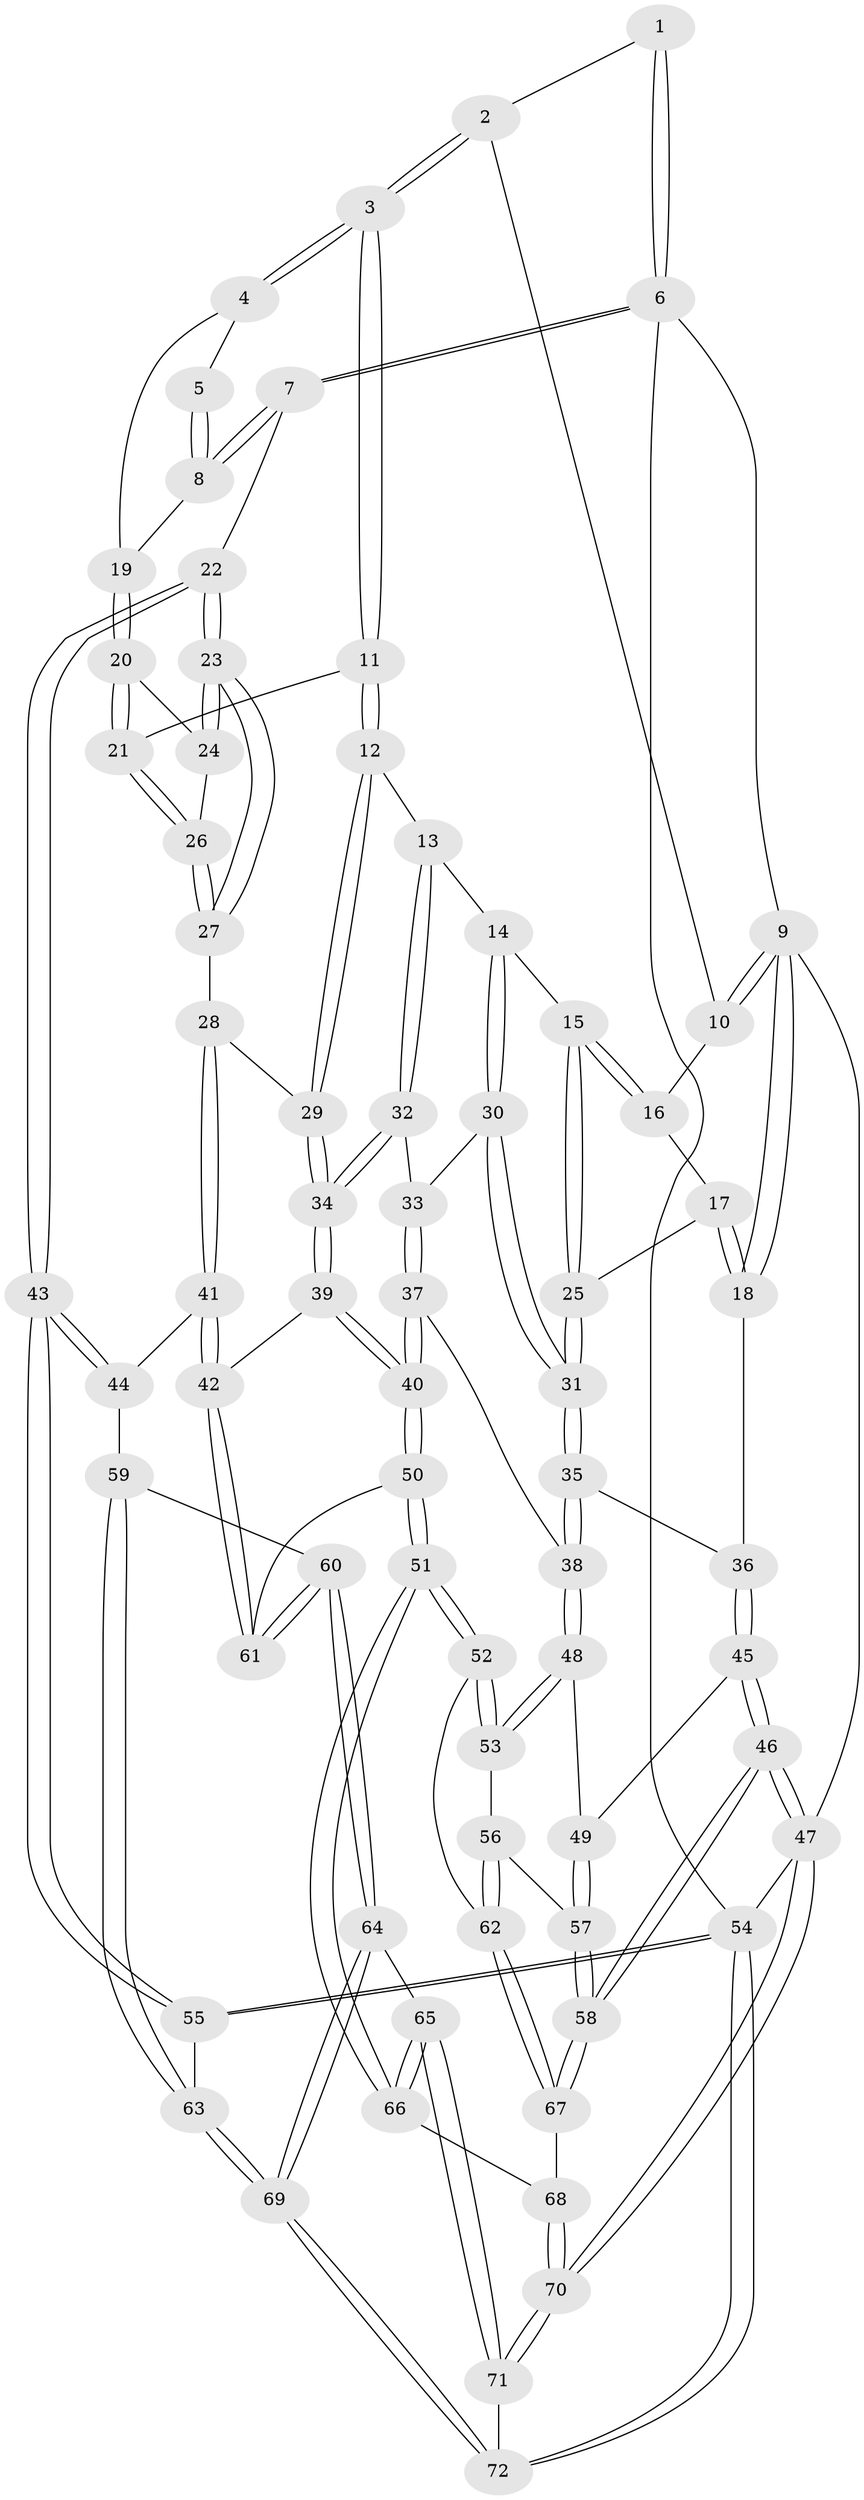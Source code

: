 // coarse degree distribution, {3: 0.6666666666666666, 4: 0.29411764705882354, 2: 0.0392156862745098}
// Generated by graph-tools (version 1.1) at 2025/38/03/04/25 23:38:29]
// undirected, 72 vertices, 177 edges
graph export_dot {
  node [color=gray90,style=filled];
  1 [pos="+1+0"];
  2 [pos="+0.6643389822109587+0"];
  3 [pos="+0.6810683267307079+0.103780020419557"];
  4 [pos="+0.8806273524628851+0.05919085954691594"];
  5 [pos="+0.9231567509775825+0"];
  6 [pos="+1+0"];
  7 [pos="+1+0.055821040363642264"];
  8 [pos="+0.9773173727479902+0.10655625898075606"];
  9 [pos="+0+0"];
  10 [pos="+0.3323321371971514+0"];
  11 [pos="+0.6673780390353008+0.1533806702705079"];
  12 [pos="+0.6616567977394184+0.15825037904919198"];
  13 [pos="+0.5208379068518534+0.2001362598452928"];
  14 [pos="+0.46204150596540383+0.1948240328915367"];
  15 [pos="+0.42961068398321617+0.18396878298048594"];
  16 [pos="+0.340014286272391+0"];
  17 [pos="+0.17357660592913807+0.1558228433565994"];
  18 [pos="+0+0.05711999755762017"];
  19 [pos="+0.9334477726176982+0.12109407935056583"];
  20 [pos="+0.9140230240008648+0.17199283137278823"];
  21 [pos="+0.7102492078347705+0.17382861098853844"];
  22 [pos="+1+0.3449464113988703"];
  23 [pos="+1+0.34143935676886933"];
  24 [pos="+0.9536110838278313+0.24625597737776445"];
  25 [pos="+0.2875767761173076+0.24943313648732032"];
  26 [pos="+0.8432352292627847+0.2969392763325768"];
  27 [pos="+0.8477743753046255+0.41082223798239864"];
  28 [pos="+0.8321848556124133+0.4311638774334802"];
  29 [pos="+0.6854657733954792+0.3161522547215285"];
  30 [pos="+0.431274650937281+0.40485416886876935"];
  31 [pos="+0.23648488271358084+0.39145222470793944"];
  32 [pos="+0.549317269724665+0.41228289625963566"];
  33 [pos="+0.44815321438237143+0.42543283374522917"];
  34 [pos="+0.6226910794748373+0.48799375635471404"];
  35 [pos="+0.22752875198811162+0.40439480490644786"];
  36 [pos="+0+0.25061835063430515"];
  37 [pos="+0.41902495023363606+0.5409055735173018"];
  38 [pos="+0.22809156622787163+0.467054248519467"];
  39 [pos="+0.6245144249866817+0.4936988597936692"];
  40 [pos="+0.4648362362626468+0.5989842385818007"];
  41 [pos="+0.7985200639488874+0.5423760735236298"];
  42 [pos="+0.7429247271495727+0.558011421414629"];
  43 [pos="+1+0.5740265603564269"];
  44 [pos="+0.8441813948151116+0.568102968691077"];
  45 [pos="+0+0.4742487176110946"];
  46 [pos="+0+0.865562679272621"];
  47 [pos="+0+1"];
  48 [pos="+0.1911047348176791+0.5345328225892454"];
  49 [pos="+0.11214789662476694+0.5379939264762673"];
  50 [pos="+0.4493693169411685+0.7198368855722572"];
  51 [pos="+0.4263082504066089+0.7515699612533724"];
  52 [pos="+0.403735251236779+0.7456624145645883"];
  53 [pos="+0.20152954560703776+0.6029689932407972"];
  54 [pos="+1+1"];
  55 [pos="+1+0.7870737345197442"];
  56 [pos="+0.17389860270835958+0.6494474405140838"];
  57 [pos="+0+0.7375655001909032"];
  58 [pos="+0+0.8440893496958543"];
  59 [pos="+0.8903737642407762+0.7541774051518934"];
  60 [pos="+0.7306849115148124+0.8084508812304357"];
  61 [pos="+0.6873291115337404+0.70323742987613"];
  62 [pos="+0.1766633901644945+0.8069206848893785"];
  63 [pos="+1+0.8279457828478477"];
  64 [pos="+0.7268260342543654+0.827928993383333"];
  65 [pos="+0.4950171510517791+0.9210994346086465"];
  66 [pos="+0.4398404312997176+0.8400417926808667"];
  67 [pos="+0.16405072961523676+0.8241841195044516"];
  68 [pos="+0.23012839837936658+0.9456324364922332"];
  69 [pos="+0.8198538241847131+1"];
  70 [pos="+0.11923947768837417+1"];
  71 [pos="+0.5260437735086643+1"];
  72 [pos="+0.7769111247455279+1"];
  1 -- 2;
  1 -- 6;
  1 -- 6;
  2 -- 3;
  2 -- 3;
  2 -- 10;
  3 -- 4;
  3 -- 4;
  3 -- 11;
  3 -- 11;
  4 -- 5;
  4 -- 19;
  5 -- 8;
  5 -- 8;
  6 -- 7;
  6 -- 7;
  6 -- 9;
  6 -- 54;
  7 -- 8;
  7 -- 8;
  7 -- 22;
  8 -- 19;
  9 -- 10;
  9 -- 10;
  9 -- 18;
  9 -- 18;
  9 -- 47;
  10 -- 16;
  11 -- 12;
  11 -- 12;
  11 -- 21;
  12 -- 13;
  12 -- 29;
  12 -- 29;
  13 -- 14;
  13 -- 32;
  13 -- 32;
  14 -- 15;
  14 -- 30;
  14 -- 30;
  15 -- 16;
  15 -- 16;
  15 -- 25;
  15 -- 25;
  16 -- 17;
  17 -- 18;
  17 -- 18;
  17 -- 25;
  18 -- 36;
  19 -- 20;
  19 -- 20;
  20 -- 21;
  20 -- 21;
  20 -- 24;
  21 -- 26;
  21 -- 26;
  22 -- 23;
  22 -- 23;
  22 -- 43;
  22 -- 43;
  23 -- 24;
  23 -- 24;
  23 -- 27;
  23 -- 27;
  24 -- 26;
  25 -- 31;
  25 -- 31;
  26 -- 27;
  26 -- 27;
  27 -- 28;
  28 -- 29;
  28 -- 41;
  28 -- 41;
  29 -- 34;
  29 -- 34;
  30 -- 31;
  30 -- 31;
  30 -- 33;
  31 -- 35;
  31 -- 35;
  32 -- 33;
  32 -- 34;
  32 -- 34;
  33 -- 37;
  33 -- 37;
  34 -- 39;
  34 -- 39;
  35 -- 36;
  35 -- 38;
  35 -- 38;
  36 -- 45;
  36 -- 45;
  37 -- 38;
  37 -- 40;
  37 -- 40;
  38 -- 48;
  38 -- 48;
  39 -- 40;
  39 -- 40;
  39 -- 42;
  40 -- 50;
  40 -- 50;
  41 -- 42;
  41 -- 42;
  41 -- 44;
  42 -- 61;
  42 -- 61;
  43 -- 44;
  43 -- 44;
  43 -- 55;
  43 -- 55;
  44 -- 59;
  45 -- 46;
  45 -- 46;
  45 -- 49;
  46 -- 47;
  46 -- 47;
  46 -- 58;
  46 -- 58;
  47 -- 70;
  47 -- 70;
  47 -- 54;
  48 -- 49;
  48 -- 53;
  48 -- 53;
  49 -- 57;
  49 -- 57;
  50 -- 51;
  50 -- 51;
  50 -- 61;
  51 -- 52;
  51 -- 52;
  51 -- 66;
  51 -- 66;
  52 -- 53;
  52 -- 53;
  52 -- 62;
  53 -- 56;
  54 -- 55;
  54 -- 55;
  54 -- 72;
  54 -- 72;
  55 -- 63;
  56 -- 57;
  56 -- 62;
  56 -- 62;
  57 -- 58;
  57 -- 58;
  58 -- 67;
  58 -- 67;
  59 -- 60;
  59 -- 63;
  59 -- 63;
  60 -- 61;
  60 -- 61;
  60 -- 64;
  60 -- 64;
  62 -- 67;
  62 -- 67;
  63 -- 69;
  63 -- 69;
  64 -- 65;
  64 -- 69;
  64 -- 69;
  65 -- 66;
  65 -- 66;
  65 -- 71;
  65 -- 71;
  66 -- 68;
  67 -- 68;
  68 -- 70;
  68 -- 70;
  69 -- 72;
  69 -- 72;
  70 -- 71;
  70 -- 71;
  71 -- 72;
}
